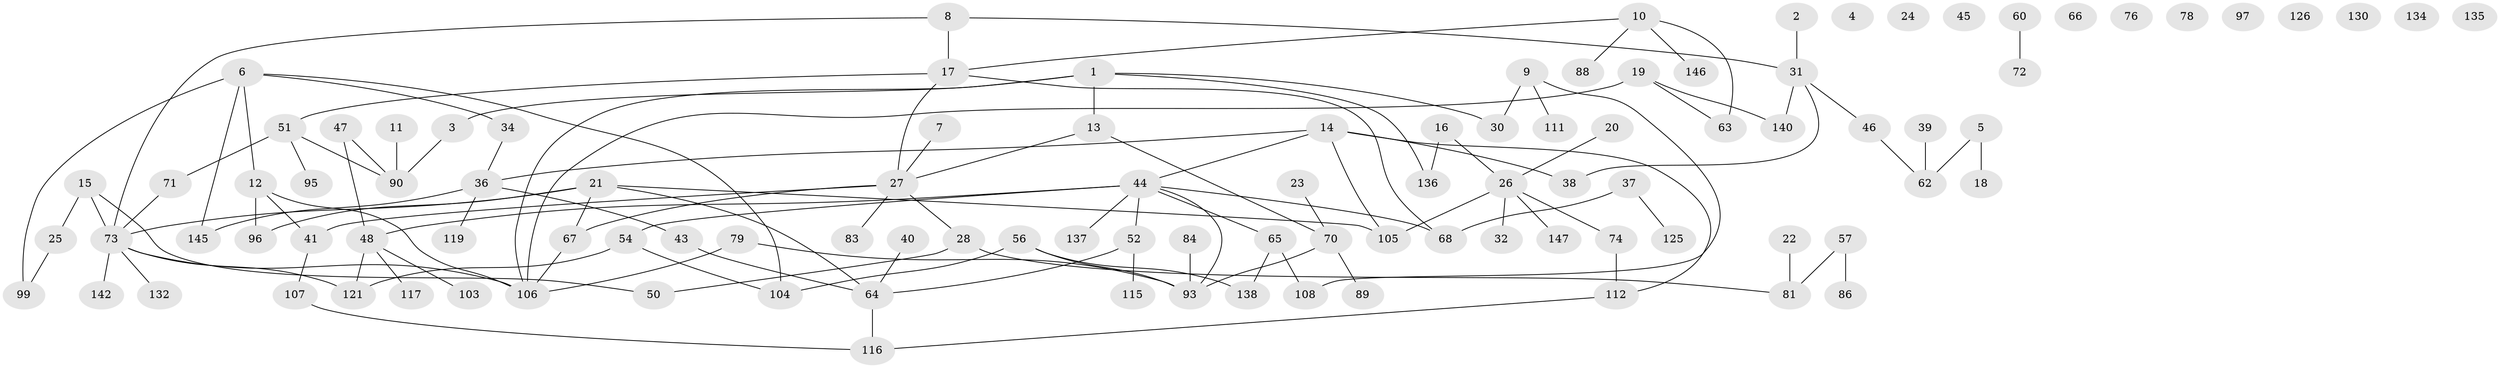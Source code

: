 // original degree distribution, {3: 0.1891891891891892, 2: 0.2972972972972973, 0: 0.06756756756756757, 1: 0.2635135135135135, 5: 0.0472972972972973, 4: 0.12162162162162163, 6: 0.013513513513513514}
// Generated by graph-tools (version 1.1) at 2025/41/03/06/25 10:41:21]
// undirected, 105 vertices, 122 edges
graph export_dot {
graph [start="1"]
  node [color=gray90,style=filled];
  1 [super="+58"];
  2 [super="+124"];
  3;
  4;
  5 [super="+100"];
  6 [super="+82"];
  7;
  8 [super="+33"];
  9 [super="+129"];
  10 [super="+123"];
  11;
  12 [super="+141"];
  13 [super="+29"];
  14 [super="+102"];
  15 [super="+53"];
  16;
  17 [super="+49"];
  18;
  19 [super="+92"];
  20;
  21 [super="+42"];
  22;
  23;
  24;
  25 [super="+35"];
  26 [super="+59"];
  27 [super="+122"];
  28 [super="+120"];
  30;
  31 [super="+109"];
  32;
  34;
  36 [super="+77"];
  37 [super="+94"];
  38;
  39;
  40 [super="+87"];
  41 [super="+133"];
  43 [super="+148"];
  44 [super="+61"];
  45;
  46;
  47;
  48 [super="+80"];
  50;
  51 [super="+55"];
  52 [super="+101"];
  54;
  56;
  57;
  60;
  62 [super="+75"];
  63;
  64 [super="+69"];
  65 [super="+98"];
  66;
  67 [super="+85"];
  68;
  70;
  71 [super="+91"];
  72;
  73 [super="+128"];
  74;
  76;
  78;
  79;
  81 [super="+110"];
  83;
  84;
  86;
  88;
  89;
  90 [super="+118"];
  93 [super="+143"];
  95;
  96 [super="+139"];
  97 [super="+131"];
  99;
  103;
  104;
  105;
  106 [super="+114"];
  107;
  108;
  111;
  112 [super="+113"];
  115;
  116;
  117 [super="+127"];
  119;
  121 [super="+144"];
  125;
  126;
  130;
  132;
  134;
  135;
  136;
  137;
  138;
  140;
  142;
  145;
  146;
  147;
  1 -- 30;
  1 -- 136;
  1 -- 3;
  1 -- 106;
  1 -- 13;
  2 -- 31;
  3 -- 90;
  5 -- 18;
  5 -- 62;
  6 -- 34;
  6 -- 104;
  6 -- 145;
  6 -- 99;
  6 -- 12;
  7 -- 27;
  8 -- 17;
  8 -- 73;
  8 -- 31;
  9 -- 108;
  9 -- 30;
  9 -- 111;
  10 -- 88;
  10 -- 146;
  10 -- 17;
  10 -- 63;
  11 -- 90;
  12 -- 106;
  12 -- 96;
  12 -- 41;
  13 -- 70;
  13 -- 27;
  14 -- 36;
  14 -- 38;
  14 -- 105;
  14 -- 44;
  14 -- 112;
  15 -- 25;
  15 -- 73;
  15 -- 50;
  16 -- 136;
  16 -- 26;
  17 -- 51;
  17 -- 27;
  17 -- 68;
  19 -- 106;
  19 -- 140;
  19 -- 63;
  20 -- 26;
  21 -- 64;
  21 -- 73;
  21 -- 96;
  21 -- 105;
  21 -- 67;
  22 -- 81;
  23 -- 70;
  25 -- 99;
  26 -- 74;
  26 -- 32;
  26 -- 147;
  26 -- 105;
  27 -- 28;
  27 -- 83;
  27 -- 41;
  27 -- 67;
  28 -- 50;
  28 -- 81;
  31 -- 46;
  31 -- 140;
  31 -- 38;
  34 -- 36;
  36 -- 145;
  36 -- 119;
  36 -- 43;
  37 -- 125;
  37 -- 68;
  39 -- 62;
  40 -- 64;
  41 -- 107;
  43 -- 64;
  44 -- 52;
  44 -- 54;
  44 -- 68;
  44 -- 48;
  44 -- 65;
  44 -- 137;
  44 -- 93;
  46 -- 62;
  47 -- 90;
  47 -- 48;
  48 -- 103;
  48 -- 121;
  48 -- 117;
  51 -- 95;
  51 -- 71;
  51 -- 90;
  52 -- 115;
  52 -- 64;
  54 -- 104;
  54 -- 121;
  56 -- 93;
  56 -- 104;
  56 -- 138;
  57 -- 86;
  57 -- 81;
  60 -- 72;
  64 -- 116;
  65 -- 108;
  65 -- 138;
  67 -- 106;
  70 -- 89;
  70 -- 93;
  71 -- 73;
  73 -- 132;
  73 -- 121;
  73 -- 106;
  73 -- 142;
  74 -- 112;
  79 -- 93;
  79 -- 106;
  84 -- 93;
  107 -- 116;
  112 -- 116;
}

